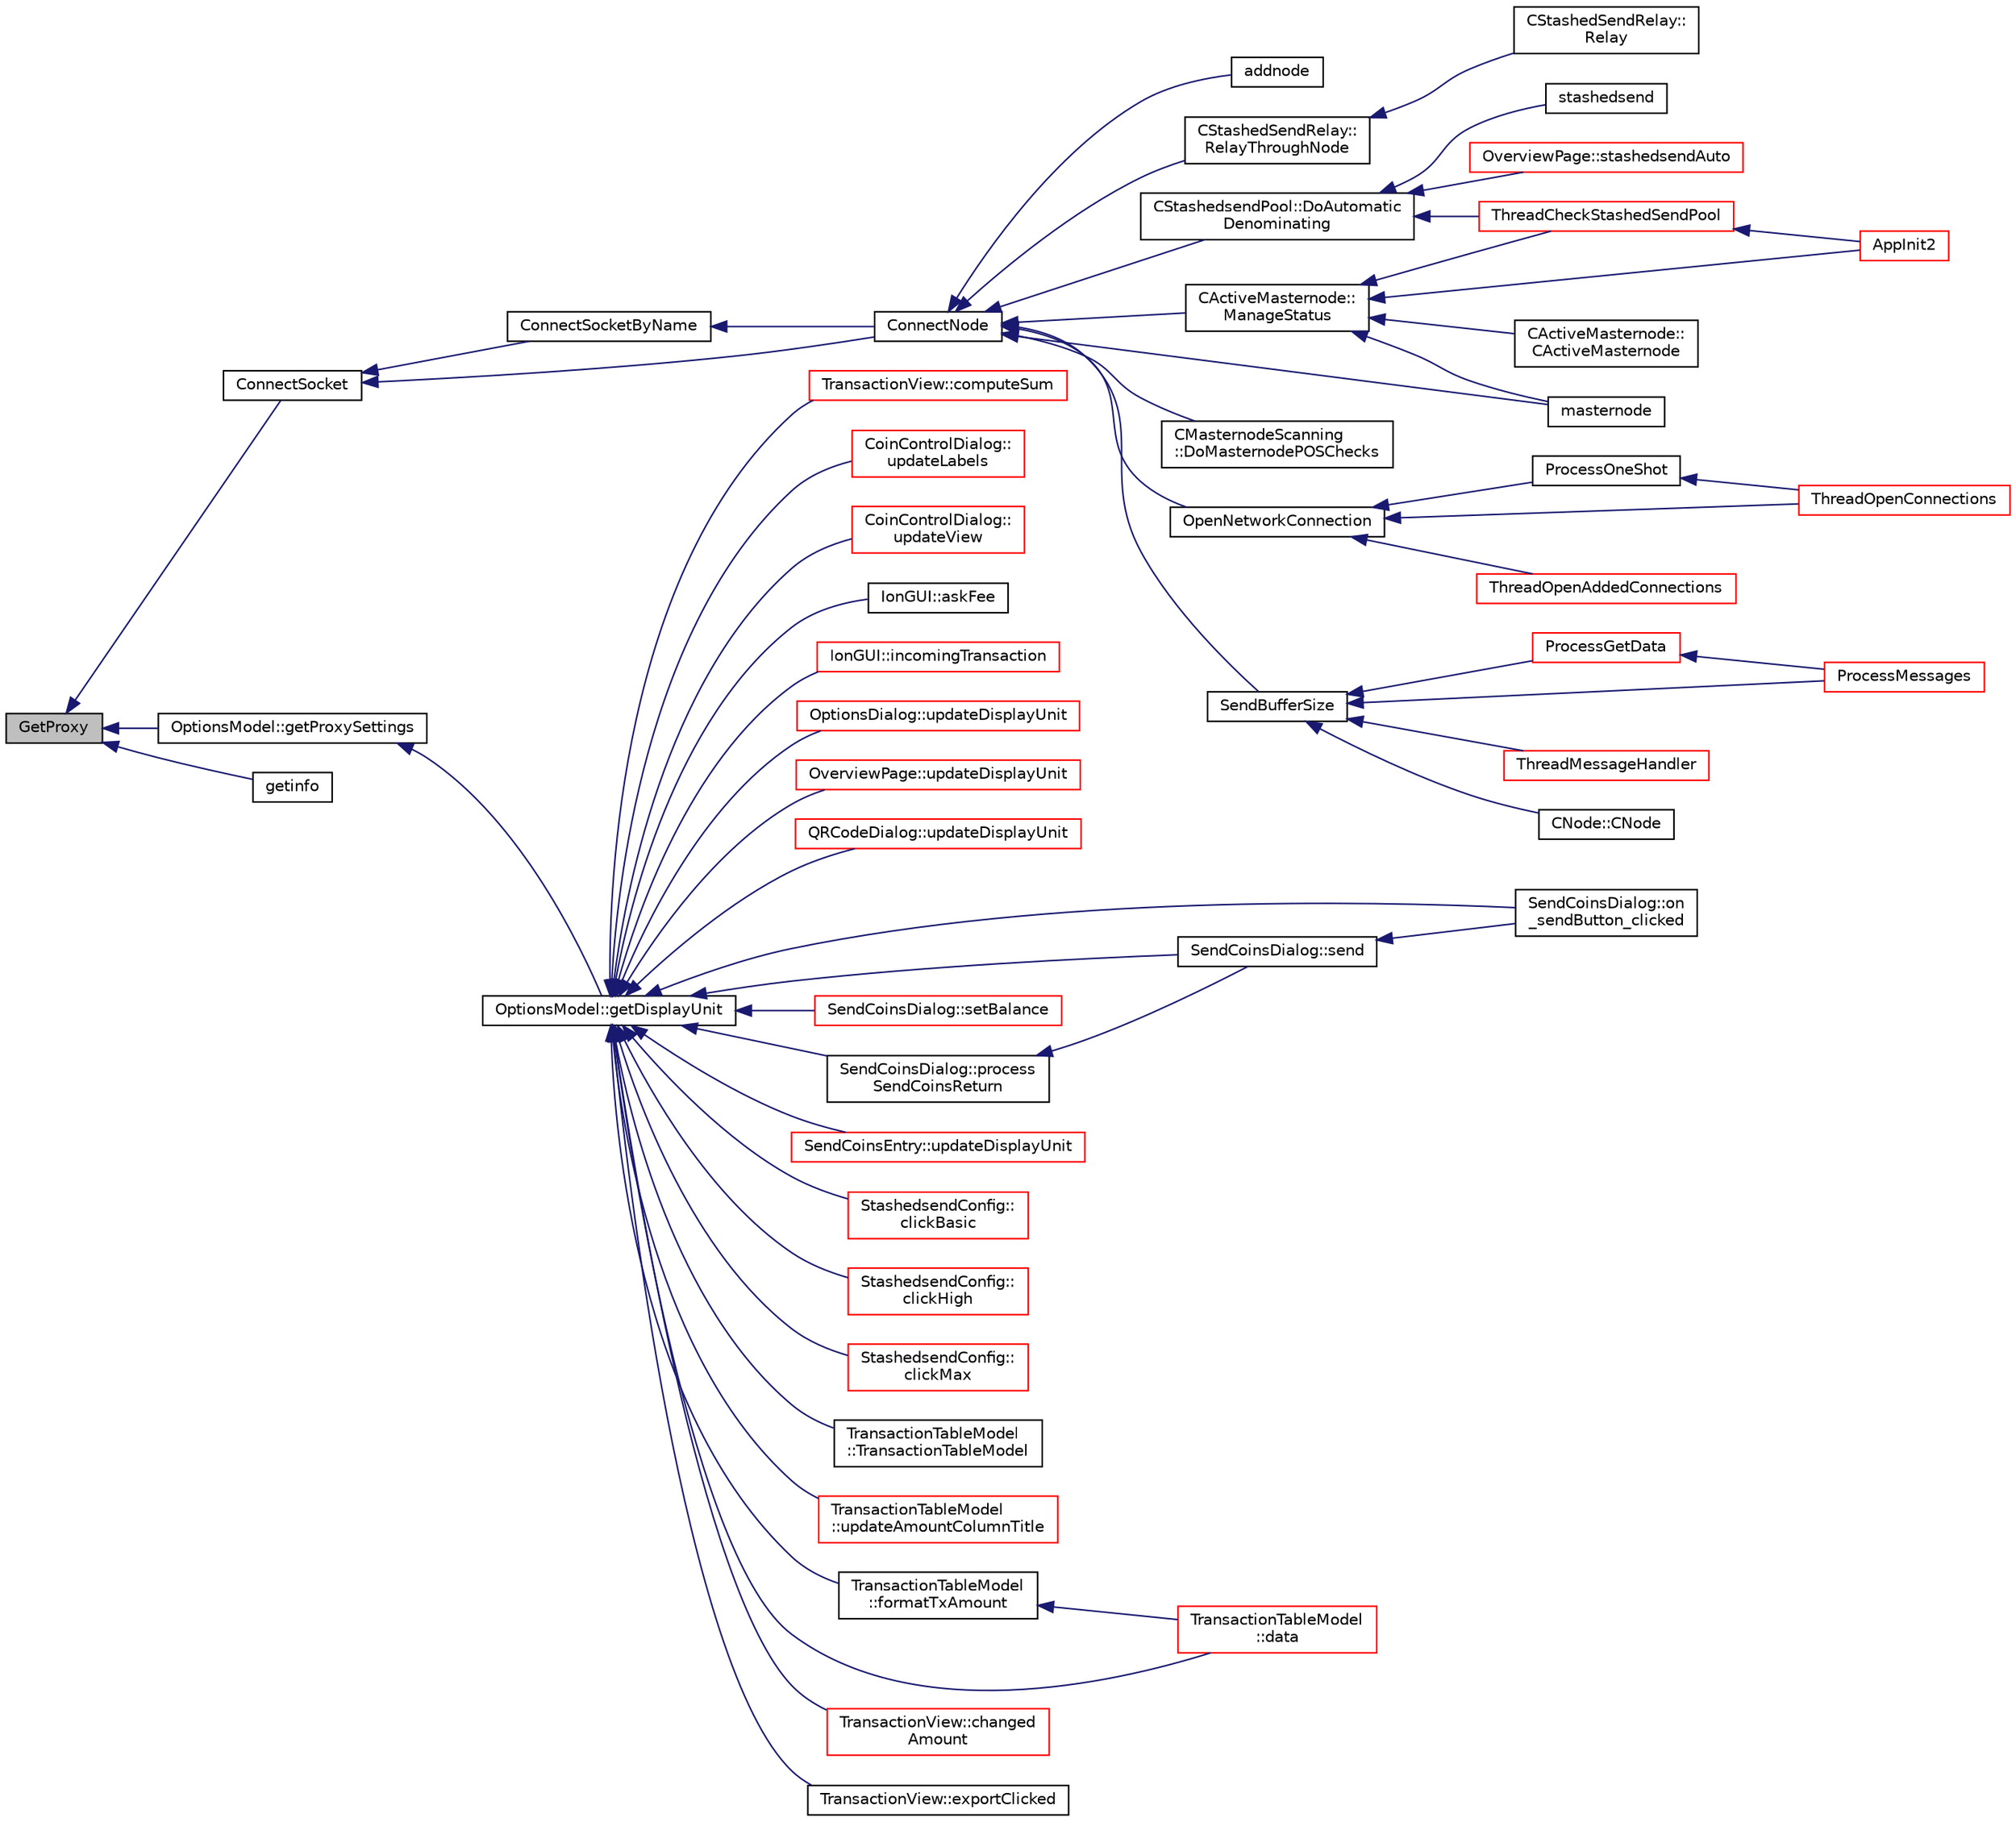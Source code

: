 digraph "GetProxy"
{
  edge [fontname="Helvetica",fontsize="10",labelfontname="Helvetica",labelfontsize="10"];
  node [fontname="Helvetica",fontsize="10",shape=record];
  rankdir="LR";
  Node266 [label="GetProxy",height=0.2,width=0.4,color="black", fillcolor="grey75", style="filled", fontcolor="black"];
  Node266 -> Node267 [dir="back",color="midnightblue",fontsize="10",style="solid",fontname="Helvetica"];
  Node267 [label="ConnectSocket",height=0.2,width=0.4,color="black", fillcolor="white", style="filled",URL="$da/df0/netbase_8h.html#a1647b6ef2c58fd2f57f9243d3f17093d"];
  Node267 -> Node268 [dir="back",color="midnightblue",fontsize="10",style="solid",fontname="Helvetica"];
  Node268 [label="ConnectNode",height=0.2,width=0.4,color="black", fillcolor="white", style="filled",URL="$d7/d97/net_8h.html#ab2c1bd88322f3f689616e70be5b53ade"];
  Node268 -> Node269 [dir="back",color="midnightblue",fontsize="10",style="solid",fontname="Helvetica"];
  Node269 [label="CActiveMasternode::\lManageStatus",height=0.2,width=0.4,color="black", fillcolor="white", style="filled",URL="$d9/d29/class_c_active_masternode.html#a8004b3b2100da7dcfedbd1e959633e51"];
  Node269 -> Node270 [dir="back",color="midnightblue",fontsize="10",style="solid",fontname="Helvetica"];
  Node270 [label="CActiveMasternode::\lCActiveMasternode",height=0.2,width=0.4,color="black", fillcolor="white", style="filled",URL="$d9/d29/class_c_active_masternode.html#a7ffb946d1b2aad0054d3b3efce8c0543"];
  Node269 -> Node271 [dir="back",color="midnightblue",fontsize="10",style="solid",fontname="Helvetica"];
  Node271 [label="AppInit2",height=0.2,width=0.4,color="red", fillcolor="white", style="filled",URL="$d8/dc0/init_8h.html#a1a4c1bfbf6ba1db77e988b89b9cadfd3",tooltip="Initialize ion. "];
  Node269 -> Node275 [dir="back",color="midnightblue",fontsize="10",style="solid",fontname="Helvetica"];
  Node275 [label="masternode",height=0.2,width=0.4,color="black", fillcolor="white", style="filled",URL="$d5/d6b/rpcstashedsend_8cpp.html#a30609e443aeb47c29ed0878d16b1b5e1"];
  Node269 -> Node276 [dir="back",color="midnightblue",fontsize="10",style="solid",fontname="Helvetica"];
  Node276 [label="ThreadCheckStashedSendPool",height=0.2,width=0.4,color="red", fillcolor="white", style="filled",URL="$d9/dbc/stashedsend_8h.html#ab583ddc86effded8432ea5387f77d883"];
  Node276 -> Node271 [dir="back",color="midnightblue",fontsize="10",style="solid",fontname="Helvetica"];
  Node268 -> Node278 [dir="back",color="midnightblue",fontsize="10",style="solid",fontname="Helvetica"];
  Node278 [label="CMasternodeScanning\l::DoMasternodePOSChecks",height=0.2,width=0.4,color="black", fillcolor="white", style="filled",URL="$d5/d9f/class_c_masternode_scanning.html#a6bc18fb7508f702e2a2d1c3731342f8f"];
  Node268 -> Node279 [dir="back",color="midnightblue",fontsize="10",style="solid",fontname="Helvetica"];
  Node279 [label="OpenNetworkConnection",height=0.2,width=0.4,color="black", fillcolor="white", style="filled",URL="$dd/d84/net_8cpp.html#aa19cb8e6cf23a990e585f2bbf9ece276"];
  Node279 -> Node280 [dir="back",color="midnightblue",fontsize="10",style="solid",fontname="Helvetica"];
  Node280 [label="ProcessOneShot",height=0.2,width=0.4,color="black", fillcolor="white", style="filled",URL="$dd/d84/net_8cpp.html#af2ec2d087be42005dc76eac64a531088"];
  Node280 -> Node281 [dir="back",color="midnightblue",fontsize="10",style="solid",fontname="Helvetica"];
  Node281 [label="ThreadOpenConnections",height=0.2,width=0.4,color="red", fillcolor="white", style="filled",URL="$dd/d84/net_8cpp.html#a3b4720330e61127963a43df26b80f804"];
  Node279 -> Node281 [dir="back",color="midnightblue",fontsize="10",style="solid",fontname="Helvetica"];
  Node279 -> Node297 [dir="back",color="midnightblue",fontsize="10",style="solid",fontname="Helvetica"];
  Node297 [label="ThreadOpenAddedConnections",height=0.2,width=0.4,color="red", fillcolor="white", style="filled",URL="$dd/d84/net_8cpp.html#a2d1ca95557ae336582b886a251e7fe94"];
  Node268 -> Node283 [dir="back",color="midnightblue",fontsize="10",style="solid",fontname="Helvetica"];
  Node283 [label="SendBufferSize",height=0.2,width=0.4,color="black", fillcolor="white", style="filled",URL="$d7/d97/net_8h.html#a13f289d6233bd32b78a38793f76bdccb"];
  Node283 -> Node284 [dir="back",color="midnightblue",fontsize="10",style="solid",fontname="Helvetica"];
  Node284 [label="ProcessGetData",height=0.2,width=0.4,color="red", fillcolor="white", style="filled",URL="$df/d0a/main_8cpp.html#a3be415b83ecfe1f4215e0bd28c3b1eec"];
  Node284 -> Node286 [dir="back",color="midnightblue",fontsize="10",style="solid",fontname="Helvetica"];
  Node286 [label="ProcessMessages",height=0.2,width=0.4,color="red", fillcolor="white", style="filled",URL="$d4/dbf/main_8h.html#a196f9318f02448b85b28d612698934fd"];
  Node283 -> Node286 [dir="back",color="midnightblue",fontsize="10",style="solid",fontname="Helvetica"];
  Node283 -> Node295 [dir="back",color="midnightblue",fontsize="10",style="solid",fontname="Helvetica"];
  Node295 [label="ThreadMessageHandler",height=0.2,width=0.4,color="red", fillcolor="white", style="filled",URL="$dd/d84/net_8cpp.html#a379b0d3521bdd62ac296f219d70c4e30"];
  Node283 -> Node296 [dir="back",color="midnightblue",fontsize="10",style="solid",fontname="Helvetica"];
  Node296 [label="CNode::CNode",height=0.2,width=0.4,color="black", fillcolor="white", style="filled",URL="$d1/d64/class_c_node.html#a51556705550511146245b9fb2fec09c1"];
  Node268 -> Node298 [dir="back",color="midnightblue",fontsize="10",style="solid",fontname="Helvetica"];
  Node298 [label="addnode",height=0.2,width=0.4,color="black", fillcolor="white", style="filled",URL="$df/dab/rpcnet_8cpp.html#ab455bfd729ba34d3bb55b716e62405a3"];
  Node268 -> Node275 [dir="back",color="midnightblue",fontsize="10",style="solid",fontname="Helvetica"];
  Node268 -> Node299 [dir="back",color="midnightblue",fontsize="10",style="solid",fontname="Helvetica"];
  Node299 [label="CStashedSendRelay::\lRelayThroughNode",height=0.2,width=0.4,color="black", fillcolor="white", style="filled",URL="$d2/d25/class_c_stashed_send_relay.html#a3e759315bdccb63c1810582eeffa080e"];
  Node299 -> Node300 [dir="back",color="midnightblue",fontsize="10",style="solid",fontname="Helvetica"];
  Node300 [label="CStashedSendRelay::\lRelay",height=0.2,width=0.4,color="black", fillcolor="white", style="filled",URL="$d2/d25/class_c_stashed_send_relay.html#a1466672b4c8f26d5cef789ea42388718"];
  Node268 -> Node301 [dir="back",color="midnightblue",fontsize="10",style="solid",fontname="Helvetica"];
  Node301 [label="CStashedsendPool::DoAutomatic\lDenominating",height=0.2,width=0.4,color="black", fillcolor="white", style="filled",URL="$dd/d8a/class_c_stashedsend_pool.html#a21f19df4854af34c8f89187c768a524f",tooltip="Passively run Stashedsend in the background according to the configuration in settings (only for QT) ..."];
  Node301 -> Node302 [dir="back",color="midnightblue",fontsize="10",style="solid",fontname="Helvetica"];
  Node302 [label="OverviewPage::stashedsendAuto",height=0.2,width=0.4,color="red", fillcolor="white", style="filled",URL="$d1/d91/class_overview_page.html#abf60d7de5f283687a914b487dc44ca76"];
  Node301 -> Node305 [dir="back",color="midnightblue",fontsize="10",style="solid",fontname="Helvetica"];
  Node305 [label="stashedsend",height=0.2,width=0.4,color="black", fillcolor="white", style="filled",URL="$d5/d6b/rpcstashedsend_8cpp.html#a5a7cb1ad55aeaa8bcbb5172e9153a75a"];
  Node301 -> Node276 [dir="back",color="midnightblue",fontsize="10",style="solid",fontname="Helvetica"];
  Node267 -> Node306 [dir="back",color="midnightblue",fontsize="10",style="solid",fontname="Helvetica"];
  Node306 [label="ConnectSocketByName",height=0.2,width=0.4,color="black", fillcolor="white", style="filled",URL="$da/df0/netbase_8h.html#a6b06ed45e08d73e435c656a4dfcb0a95"];
  Node306 -> Node268 [dir="back",color="midnightblue",fontsize="10",style="solid",fontname="Helvetica"];
  Node266 -> Node307 [dir="back",color="midnightblue",fontsize="10",style="solid",fontname="Helvetica"];
  Node307 [label="OptionsModel::getProxySettings",height=0.2,width=0.4,color="black", fillcolor="white", style="filled",URL="$da/d1f/class_options_model.html#a0fa582a801df3753c2c50840c40bb350"];
  Node307 -> Node308 [dir="back",color="midnightblue",fontsize="10",style="solid",fontname="Helvetica"];
  Node308 [label="OptionsModel::getDisplayUnit",height=0.2,width=0.4,color="black", fillcolor="white", style="filled",URL="$da/d1f/class_options_model.html#a3b6e4d4ef42be3aaba315b8cd14f468e"];
  Node308 -> Node309 [dir="back",color="midnightblue",fontsize="10",style="solid",fontname="Helvetica"];
  Node309 [label="CoinControlDialog::\lupdateLabels",height=0.2,width=0.4,color="red", fillcolor="white", style="filled",URL="$dd/dfb/class_coin_control_dialog.html#a4fc60e89b097952ff22dc0f9c58c87d9"];
  Node308 -> Node335 [dir="back",color="midnightblue",fontsize="10",style="solid",fontname="Helvetica"];
  Node335 [label="CoinControlDialog::\lupdateView",height=0.2,width=0.4,color="red", fillcolor="white", style="filled",URL="$dd/dfb/class_coin_control_dialog.html#aadea33050e5c1efd5eae8d2fcfa721f9"];
  Node308 -> Node338 [dir="back",color="midnightblue",fontsize="10",style="solid",fontname="Helvetica"];
  Node338 [label="IonGUI::askFee",height=0.2,width=0.4,color="black", fillcolor="white", style="filled",URL="$dc/d0b/class_ion_g_u_i.html#a53aaa5c2286e3c045c55b554470c5dee",tooltip="Asks the user whether to pay the transaction fee or to cancel the transaction. "];
  Node308 -> Node339 [dir="back",color="midnightblue",fontsize="10",style="solid",fontname="Helvetica"];
  Node339 [label="IonGUI::incomingTransaction",height=0.2,width=0.4,color="red", fillcolor="white", style="filled",URL="$dc/d0b/class_ion_g_u_i.html#acdb78c5d98fb4528bd0e9f5b9c5ad048",tooltip="Show incoming transaction notification for new transactions. "];
  Node308 -> Node340 [dir="back",color="midnightblue",fontsize="10",style="solid",fontname="Helvetica"];
  Node340 [label="OptionsDialog::updateDisplayUnit",height=0.2,width=0.4,color="red", fillcolor="white", style="filled",URL="$db/d61/class_options_dialog.html#ae18a7ab3042a669403504e86ab2f8a77"];
  Node308 -> Node345 [dir="back",color="midnightblue",fontsize="10",style="solid",fontname="Helvetica"];
  Node345 [label="OverviewPage::updateDisplayUnit",height=0.2,width=0.4,color="red", fillcolor="white", style="filled",URL="$d1/d91/class_overview_page.html#a03f19b9afd9af4b72d9bba7b0c7cf900"];
  Node308 -> Node346 [dir="back",color="midnightblue",fontsize="10",style="solid",fontname="Helvetica"];
  Node346 [label="QRCodeDialog::updateDisplayUnit",height=0.2,width=0.4,color="red", fillcolor="white", style="filled",URL="$db/dd7/class_q_r_code_dialog.html#a8988ab72614daa0b397cd42a3eed0a17"];
  Node308 -> Node320 [dir="back",color="midnightblue",fontsize="10",style="solid",fontname="Helvetica"];
  Node320 [label="SendCoinsDialog::on\l_sendButton_clicked",height=0.2,width=0.4,color="black", fillcolor="white", style="filled",URL="$d6/de6/class_send_coins_dialog.html#a2cab7cf9ea5040b9e2189297f7d3c764"];
  Node308 -> Node319 [dir="back",color="midnightblue",fontsize="10",style="solid",fontname="Helvetica"];
  Node319 [label="SendCoinsDialog::send",height=0.2,width=0.4,color="black", fillcolor="white", style="filled",URL="$d6/de6/class_send_coins_dialog.html#afd8d436a16ea7dba1276e8fdfdc8b2d3"];
  Node319 -> Node320 [dir="back",color="midnightblue",fontsize="10",style="solid",fontname="Helvetica"];
  Node308 -> Node350 [dir="back",color="midnightblue",fontsize="10",style="solid",fontname="Helvetica"];
  Node350 [label="SendCoinsDialog::setBalance",height=0.2,width=0.4,color="red", fillcolor="white", style="filled",URL="$d6/de6/class_send_coins_dialog.html#a7f02f2589cb65b508ccb3b02aad06979"];
  Node308 -> Node351 [dir="back",color="midnightblue",fontsize="10",style="solid",fontname="Helvetica"];
  Node351 [label="SendCoinsDialog::process\lSendCoinsReturn",height=0.2,width=0.4,color="black", fillcolor="white", style="filled",URL="$d6/de6/class_send_coins_dialog.html#a349fff162bb43ec63e56e8f7db203a66"];
  Node351 -> Node319 [dir="back",color="midnightblue",fontsize="10",style="solid",fontname="Helvetica"];
  Node308 -> Node352 [dir="back",color="midnightblue",fontsize="10",style="solid",fontname="Helvetica"];
  Node352 [label="SendCoinsEntry::updateDisplayUnit",height=0.2,width=0.4,color="red", fillcolor="white", style="filled",URL="$d0/dbc/class_send_coins_entry.html#a6ff4bd5b370545bcfd6214e866ee33f3"];
  Node308 -> Node359 [dir="back",color="midnightblue",fontsize="10",style="solid",fontname="Helvetica"];
  Node359 [label="StashedsendConfig::\lclickBasic",height=0.2,width=0.4,color="red", fillcolor="white", style="filled",URL="$d9/d44/class_stashedsend_config.html#a6b4fbf9645e083addcc01e87fd0299c9"];
  Node308 -> Node361 [dir="back",color="midnightblue",fontsize="10",style="solid",fontname="Helvetica"];
  Node361 [label="StashedsendConfig::\lclickHigh",height=0.2,width=0.4,color="red", fillcolor="white", style="filled",URL="$d9/d44/class_stashedsend_config.html#a06e5cc8150f163529d46c93085039f03"];
  Node308 -> Node362 [dir="back",color="midnightblue",fontsize="10",style="solid",fontname="Helvetica"];
  Node362 [label="StashedsendConfig::\lclickMax",height=0.2,width=0.4,color="red", fillcolor="white", style="filled",URL="$d9/d44/class_stashedsend_config.html#a1c0027df4b89dd270fdb5f5a09df4236"];
  Node308 -> Node363 [dir="back",color="midnightblue",fontsize="10",style="solid",fontname="Helvetica"];
  Node363 [label="TransactionTableModel\l::TransactionTableModel",height=0.2,width=0.4,color="black", fillcolor="white", style="filled",URL="$d7/dfe/class_transaction_table_model.html#a6c10b7cab9804eee6df9e049a978dc62"];
  Node308 -> Node364 [dir="back",color="midnightblue",fontsize="10",style="solid",fontname="Helvetica"];
  Node364 [label="TransactionTableModel\l::updateAmountColumnTitle",height=0.2,width=0.4,color="red", fillcolor="white", style="filled",URL="$d7/dfe/class_transaction_table_model.html#acbb6e7531f507369ad18b656ad7b3f10",tooltip="Updates the column title to \"Amount (DisplayUnit)\" and emits headerDataChanged() signal for table hea..."];
  Node308 -> Node366 [dir="back",color="midnightblue",fontsize="10",style="solid",fontname="Helvetica"];
  Node366 [label="TransactionTableModel\l::formatTxAmount",height=0.2,width=0.4,color="black", fillcolor="white", style="filled",URL="$d7/dfe/class_transaction_table_model.html#a6a3a35bfb8d6ca2a3615bcbc247f0228"];
  Node366 -> Node367 [dir="back",color="midnightblue",fontsize="10",style="solid",fontname="Helvetica"];
  Node367 [label="TransactionTableModel\l::data",height=0.2,width=0.4,color="red", fillcolor="white", style="filled",URL="$d7/dfe/class_transaction_table_model.html#a02173c31b6014bff182e320217e30e10"];
  Node308 -> Node367 [dir="back",color="midnightblue",fontsize="10",style="solid",fontname="Helvetica"];
  Node308 -> Node372 [dir="back",color="midnightblue",fontsize="10",style="solid",fontname="Helvetica"];
  Node372 [label="TransactionView::changed\lAmount",height=0.2,width=0.4,color="red", fillcolor="white", style="filled",URL="$d2/d2c/class_transaction_view.html#a0075048c06bb54da5c5e5d2691198984"];
  Node308 -> Node374 [dir="back",color="midnightblue",fontsize="10",style="solid",fontname="Helvetica"];
  Node374 [label="TransactionView::exportClicked",height=0.2,width=0.4,color="black", fillcolor="white", style="filled",URL="$d2/d2c/class_transaction_view.html#a5983022ff1e5395f87de3c5728eff8da"];
  Node308 -> Node375 [dir="back",color="midnightblue",fontsize="10",style="solid",fontname="Helvetica"];
  Node375 [label="TransactionView::computeSum",height=0.2,width=0.4,color="red", fillcolor="white", style="filled",URL="$d2/d2c/class_transaction_view.html#abb2ea48a61bb12a0dda9d63952adc50e",tooltip="Compute sum of all selected transactions. "];
  Node266 -> Node378 [dir="back",color="midnightblue",fontsize="10",style="solid",fontname="Helvetica"];
  Node378 [label="getinfo",height=0.2,width=0.4,color="black", fillcolor="white", style="filled",URL="$db/d48/rpcmisc_8cpp.html#a70335b93783d51e48d276a1e08bd721a"];
}
